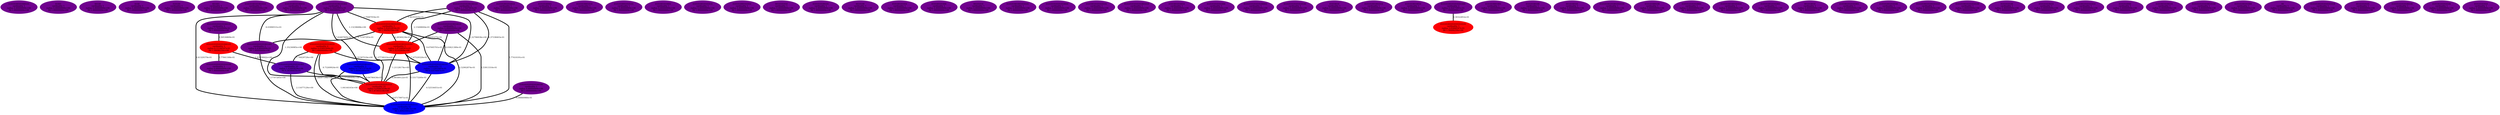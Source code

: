 graph glass {
    edge[style=solid, penwidth="5", labeldistance="10"]
    01010100101000101 [label="01010100101000101\ncardinality 1\nradius 0.00000000e+00\nlfd 1.00000000e+00", color="#70008E", style="filled"]
    01001 [label="01001\ncardinality 1\nradius 0.00000000e+00\nlfd 1.00000000e+00", color="#70008E", style="filled"]
    00100 [label="00100\ncardinality 1\nradius 0.00000000e+00\nlfd 1.00000000e+00", color="#70008E", style="filled"]
    0100 [label="0100\ncardinality 1\nradius 0.00000000e+00\nlfd 1.00000000e+00", color="#70008E", style="filled"]
    010100 [label="010100\ncardinality 1\nradius 0.00000000e+00\nlfd 1.00000000e+00", color="#70008E", style="filled"]
    001001 [label="001001\ncardinality 1\nradius 0.00000000e+00\nlfd 1.00000000e+00", color="#70008E", style="filled"]
    01010100101001010 [label="01010100101001010\ncardinality 1\nradius 0.00000000e+00\nlfd 1.00000000e+00", color="#70008E", style="filled"]
    0101010010100010 [label="0101010010100010\ncardinality 1\nradius 0.00000000e+00\nlfd 1.00000000e+00", color="#70008E", style="filled"]
    010101010101001010101 [label="010101010101001010101\ncardinality 5\nradius 5.07248561e-01\nlfd 2.32192809e+00", color="#FE0000", style="filled"]
    01010101010101010010 [label="01010101010101010010\ncardinality 4\nradius 6.03491004e-01\nlfd 2.00000000e+00", color="#FE0000", style="filled"]
    010101001010010 [label="010101001010010\ncardinality 1\nradius 0.00000000e+00\nlfd 1.00000000e+00", color="#70008E", style="filled"]
    01010100001 [label="01010100001\ncardinality 1\nradius 0.00000000e+00\nlfd 1.00000000e+00", color="#70008E", style="filled"]
    0101010001010 [label="0101010001010\ncardinality 1\nradius 0.00000000e+00\nlfd 1.00000000e+00", color="#70008E", style="filled"]
    01010101010100101010 [label="01010101010100101010\ncardinality 3\nradius 5.92452834e-01\nlfd 1.58496250e+00", color="#FB0003", style="filled"]
    0101010001010101 [label="0101010001010101\ncardinality 1\nradius 0.00000000e+00\nlfd 1.00000000e+00", color="#70008E", style="filled"]
    0101001010001 [label="0101001010001\ncardinality 1\nradius 0.00000000e+00\nlfd 1.00000000e+00", color="#70008E", style="filled"]
    010101010101010010101 [label="010101010101010010101\ncardinality 3\nradius 4.17971372e-01\nlfd 5.84962501e-01", color="#0900F5", style="filled"]
    01010101010100100101 [label="01010101010100100101\ncardinality 2\nradius 1.17047003e-01\nlfd 1.00000000e+00", color="#70008E", style="filled"]
    0101010010101010 [label="0101010010101010\ncardinality 1\nradius 0.00000000e+00\nlfd 1.00000000e+00", color="#70008E", style="filled"]
    010101000101010 [label="010101000101010\ncardinality 1\nradius 0.00000000e+00\nlfd 1.00000000e+00", color="#70008E", style="filled"]
    01010101010100101001 [label="01010101010100101001\ncardinality 2\nradius 6.34429901e-01\nlfd 1.00000000e+00", color="#70008E", style="filled"]
    0010101010 [label="0010101010\ncardinality 1\nradius 0.00000000e+00\nlfd 1.00000000e+00", color="#70008E", style="filled"]
    0101010101010100010 [label="0101010101010100010\ncardinality 2\nradius 5.79309949e-01\nlfd 1.00000000e+00", color="#70008E", style="filled"]
    01010101010101000101 [label="01010101010101000101\ncardinality 3\nradius 6.11146547e-01\nlfd 1.58496250e+00", color="#FB0003", style="filled"]
    0101010100101 [label="0101010100101\ncardinality 1\nradius 0.00000000e+00\nlfd 1.00000000e+00", color="#70008E", style="filled"]
    0010100 [label="0010100\ncardinality 1\nradius 0.00000000e+00\nlfd 1.00000000e+00", color="#70008E", style="filled"]
    010100101010 [label="010100101010\ncardinality 1\nradius 0.00000000e+00\nlfd 1.00000000e+00", color="#70008E", style="filled"]
    010100101000 [label="010100101000\ncardinality 1\nradius 0.00000000e+00\nlfd 1.00000000e+00", color="#70008E", style="filled"]
    010101010101010101001 [label="010101010101010101001\ncardinality 23\nradius 1.43495834e+00\nlfd 9.38599455e-01", color="#5800A6", style="filled"]
    00101010 [label="00101010\ncardinality 1\nradius 0.00000000e+00\nlfd 1.00000000e+00", color="#70008E", style="filled"]
    010101001001010101 [label="010101001001010101\ncardinality 1\nradius 0.00000000e+00\nlfd 1.00000000e+00", color="#70008E", style="filled"]
    010101010101010000 [label="010101010101010000\ncardinality 1\nradius 0.00000000e+00\nlfd 1.00000000e+00", color="#70008E", style="filled"]
    01010010101010101 [label="01010010101010101\ncardinality 1\nradius 0.00000000e+00\nlfd 1.00000000e+00", color="#70008E", style="filled"]
    010101010101010101010 [label="010101010101010101010\ncardinality 25\nradius 9.95841628e-01\nlfd 1.47393119e+00", color="#F4000A", style="filled"]
    01010101010101001010 [label="01010101010101001010\ncardinality 1\nradius 0.00000000e+00\nlfd 1.00000000e+00", color="#70008E", style="filled"]
    01010101010101010100 [label="01010101010101010100\ncardinality 1\nradius 0.00000000e+00\nlfd 1.00000000e+00", color="#70008E", style="filled"]
    0101001010010 [label="0101001010010\ncardinality 1\nradius 0.00000000e+00\nlfd 1.00000000e+00", color="#70008E", style="filled"]
    010101010101000 [label="010101010101000\ncardinality 1\nradius 0.00000000e+00\nlfd 1.00000000e+00", color="#70008E", style="filled"]
    0101010101010100001 [label="0101010101010100001\ncardinality 1\nradius 0.00000000e+00\nlfd 1.00000000e+00", color="#70008E", style="filled"]
    0101010101010010010 [label="0101010101010010010\ncardinality 1\nradius 0.00000000e+00\nlfd 1.00000000e+00", color="#70008E", style="filled"]
    010101010101010100 [label="010101010101010100\ncardinality 1\nradius 0.00000000e+00\nlfd 1.00000000e+00", color="#70008E", style="filled"]
    01010010 [label="01010010\ncardinality 1\nradius 0.00000000e+00\nlfd 1.00000000e+00", color="#70008E", style="filled"]
    010101001001010 [label="010101001001010\ncardinality 1\nradius 0.00000000e+00\nlfd 1.00000000e+00", color="#70008E", style="filled"]
    0101010010010 [label="0101010010010\ncardinality 1\nradius 0.00000000e+00\nlfd 1.00000000e+00", color="#70008E", style="filled"]
    01010100101010101001 [label="01010100101010101001\ncardinality 2\nradius 6.92675991e-01\nlfd 1.00000000e+00", color="#70008E", style="filled"]
    0101010001001 [label="0101010001001\ncardinality 1\nradius 0.00000000e+00\nlfd 1.00000000e+00", color="#70008E", style="filled"]
    01010100100 [label="01010100100\ncardinality 1\nradius 0.00000000e+00\nlfd 1.00000000e+00", color="#70008E", style="filled"]
    0010100101 [label="0010100101\ncardinality 1\nradius 0.00000000e+00\nlfd 1.00000000e+00", color="#70008E", style="filled"]
    0101010101010101010101 [label="0101010101010101010101\ncardinality 63\nradius 1.21218813e+00\nlfd 1.69925001e-01", color="#0000FE", style="filled"]
    01010101010101001001 [label="01010101010101001001\ncardinality 2\nradius 6.43894409e-01\nlfd 1.00000000e+00", color="#70008E", style="filled"]
    01010100101001010101 [label="01010100101001010101\ncardinality 1\nradius 0.00000000e+00\nlfd 1.00000000e+00", color="#70008E", style="filled"]
    010101000100 [label="010101000100\ncardinality 1\nradius 0.00000000e+00\nlfd 1.00000000e+00", color="#70008E", style="filled"]
    0101010101010001 [label="0101010101010001\ncardinality 1\nradius 0.00000000e+00\nlfd 1.00000000e+00", color="#70008E", style="filled"]
    01010100100101010 [label="01010100100101010\ncardinality 1\nradius 0.00000000e+00\nlfd 1.00000000e+00", color="#70008E", style="filled"]
    0101010010101001 [label="0101010010101001\ncardinality 1\nradius 0.00000000e+00\nlfd 1.00000000e+00", color="#70008E", style="filled"]
    001010010 [label="001010010\ncardinality 1\nradius 0.00000000e+00\nlfd 1.00000000e+00", color="#70008E", style="filled"]
    0101001010101001 [label="0101001010101001\ncardinality 1\nradius 0.00000000e+00\nlfd 1.00000000e+00", color="#70008E", style="filled"]
    010101001010100 [label="010101001010100\ncardinality 1\nradius 0.00000000e+00\nlfd 1.00000000e+00", color="#70008E", style="filled"]
    0101010010100101010 [label="0101010010100101010\ncardinality 1\nradius 0.00000000e+00\nlfd 1.00000000e+00", color="#70008E", style="filled"]
    010101001010101010101 [label="010101001010101010101\ncardinality 3\nradius 3.83666547e-01\nlfd 1.58496250e+00", color="#FB0003", style="filled"]
    0101010010101010100 [label="0101010010101010100\ncardinality 1\nradius 0.00000000e+00\nlfd 1.00000000e+00", color="#70008E", style="filled"]
    0101010100 [label="0101010100\ncardinality 1\nradius 0.00000000e+00\nlfd 1.00000000e+00", color="#70008E", style="filled"]
    010101010010 [label="010101010010\ncardinality 1\nradius 0.00000000e+00\nlfd 1.00000000e+00", color="#70008E", style="filled"]
    0101001010101010 [label="0101001010101010\ncardinality 1\nradius 0.00000000e+00\nlfd 1.00000000e+00", color="#70008E", style="filled"]
    0101010000 [label="0101010000\ncardinality 1\nradius 0.00000000e+00\nlfd 1.00000000e+00", color="#70008E", style="filled"]
    01010010100101 [label="01010010100101\ncardinality 1\nradius 0.00000000e+00\nlfd 1.00000000e+00", color="#70008E", style="filled"]
    0101010101010010100 [label="0101010101010010100\ncardinality 1\nradius 0.00000000e+00\nlfd 1.00000000e+00", color="#70008E", style="filled"]
    0101010101010100100 [label="0101010101010100100\ncardinality 1\nradius 0.00000000e+00\nlfd 1.00000000e+00", color="#70008E", style="filled"]
    010101010101010100101 [label="010101010101010100101\ncardinality 11\nradius 7.12951683e-01\nlfd 6.52076697e-01", color="#1000EE", style="filled"]
    01010100101000 [label="01010100101000\ncardinality 1\nradius 0.00000000e+00\nlfd 1.00000000e+00", color="#70008E", style="filled"]
    00 [label="00\ncardinality 1\nradius 0.00000000e+00\nlfd 1.00000000e+00", color="#70008E", style="filled"]
    01010100101010101010 [label="01010100101010101010\ncardinality 1\nradius 0.00000000e+00\nlfd 1.00000000e+00", color="#70008E", style="filled"]
    00101010101 [label="00101010101\ncardinality 1\nradius 0.00000000e+00\nlfd 1.00000000e+00", color="#70008E", style="filled"]
    01010101010100100 [label="01010101010100100\ncardinality 1\nradius 0.00000000e+00\nlfd 1.00000000e+00", color="#70008E", style="filled"]
    010100101010100 [label="010100101010100\ncardinality 1\nradius 0.00000000e+00\nlfd 1.00000000e+00", color="#70008E", style="filled"]
    01010101010 [label="01010101010\ncardinality 1\nradius 0.00000000e+00\nlfd 1.00000000e+00", color="#70008E", style="filled"]
    010101010101010100101 -- 010101010101010101010 [label="6.86589122e-01"]
    01010101010100101001 -- 010101010101010100101 [label="1.32796838e+00"]
    010101010101010101001 -- 0101010101010101010101 [label="2.11677129e+00"]
    010101010101001010101 -- 010101010101010101010 [label="1.21128174e+00"]
    010101010101010010101 -- 0101010101010101010101 [label="1.04144163e+00"]
    010101010101010101001 -- 010101010101010101010 [label="1.57299468e+00"]
    01010101010101010010 -- 0101010101010101010101 [label="1.44097196e+00"]
    010101010101001010101 -- 0101010101010101010101 [label="5.53173260e-01"]
    01010101010100101001 -- 010101010101010101010 [label="1.35236985e+00"]
    01010101010100100101 -- 010101010101001010101 [label="2.15408004e-01"]
    010101010101010101010 -- 0101010101010101010101 [label="8.67179971e-01"]
    0101010101010100100 -- 0101010101010101010101 [label="8.66660980e-01"]
    01010101010100100101 -- 01010101010100101010 [label="5.46351635e-01"]
    01010101010101010010 -- 010101010101010101010 [label="8.73269924e-01"]
    0101010101010100010 -- 01010101010101000101 [label="8.50530809e-01"]
    01010101010100101001 -- 0101010101010101010101 [label="9.41329379e-01"]
    01010101010100100101 -- 010101010101010100101 [label="6.37338403e-01"]
    01010101010100100101 -- 0101010101010101010101 [label="5.77410191e-01"]
    01010101010100101001 -- 01010101010100101010 [label="7.79487054e-01"]
    01010101010100101001 -- 01010101010101001001 [label="8.03990531e-01"]
    01010101010100101001 -- 010101010101001010101 [label="1.13238688e+00"]
    01010101010100101010 -- 010101010101010101010 [label="1.27738222e+00"]
    01010101010100101010 -- 0101010101010101010101 [label="5.52902874e-01"]
    01010101010100101010 -- 010101010101001010101 [label="4.28369236e-01"]
    01010101010101010010 -- 010101010101010100101 [label="1.01587519e+00"]
    01010101010100101010 -- 010101010101010100101 [label="9.67005701e-01"]
    01010101010101010010 -- 010101010101010101001 [label="1.78429729e+00"]
    010101010101001010101 -- 010101010101010100101 [label="7.47529320e-01"]
    010101010101010010101 -- 010101010101010101010 [label="9.94786436e-01"]
    0101010101010010010 -- 010101010101010100101 [label="6.03821389e-01"]
    01010101010100101001 -- 010101010101010010101 [label="7.02497909e-01"]
    01010101010101000101 -- 010101010101010101001 [label="1.81959042e+00"]
    01010100101010101001 -- 010101001010101010101 [label="9.30322852e-01"]
    0101010101010010010 -- 010101010101001010101 [label="4.69042275e-01"]
    01010101010101001001 -- 0101010101010101010101 [label="1.17707265e+00"]
    01010101010101000101 -- 01010101010101010100 [label="5.77841308e-01"]
    0101010101010010010 -- 0101010101010101010101 [label="6.53913316e-01"]
    01010101010100101010 -- 01010101010101001001 [label="9.71597293e-01"]
    010101010101010100101 -- 0101010101010101010101 [label="6.52534451e-01"]
}